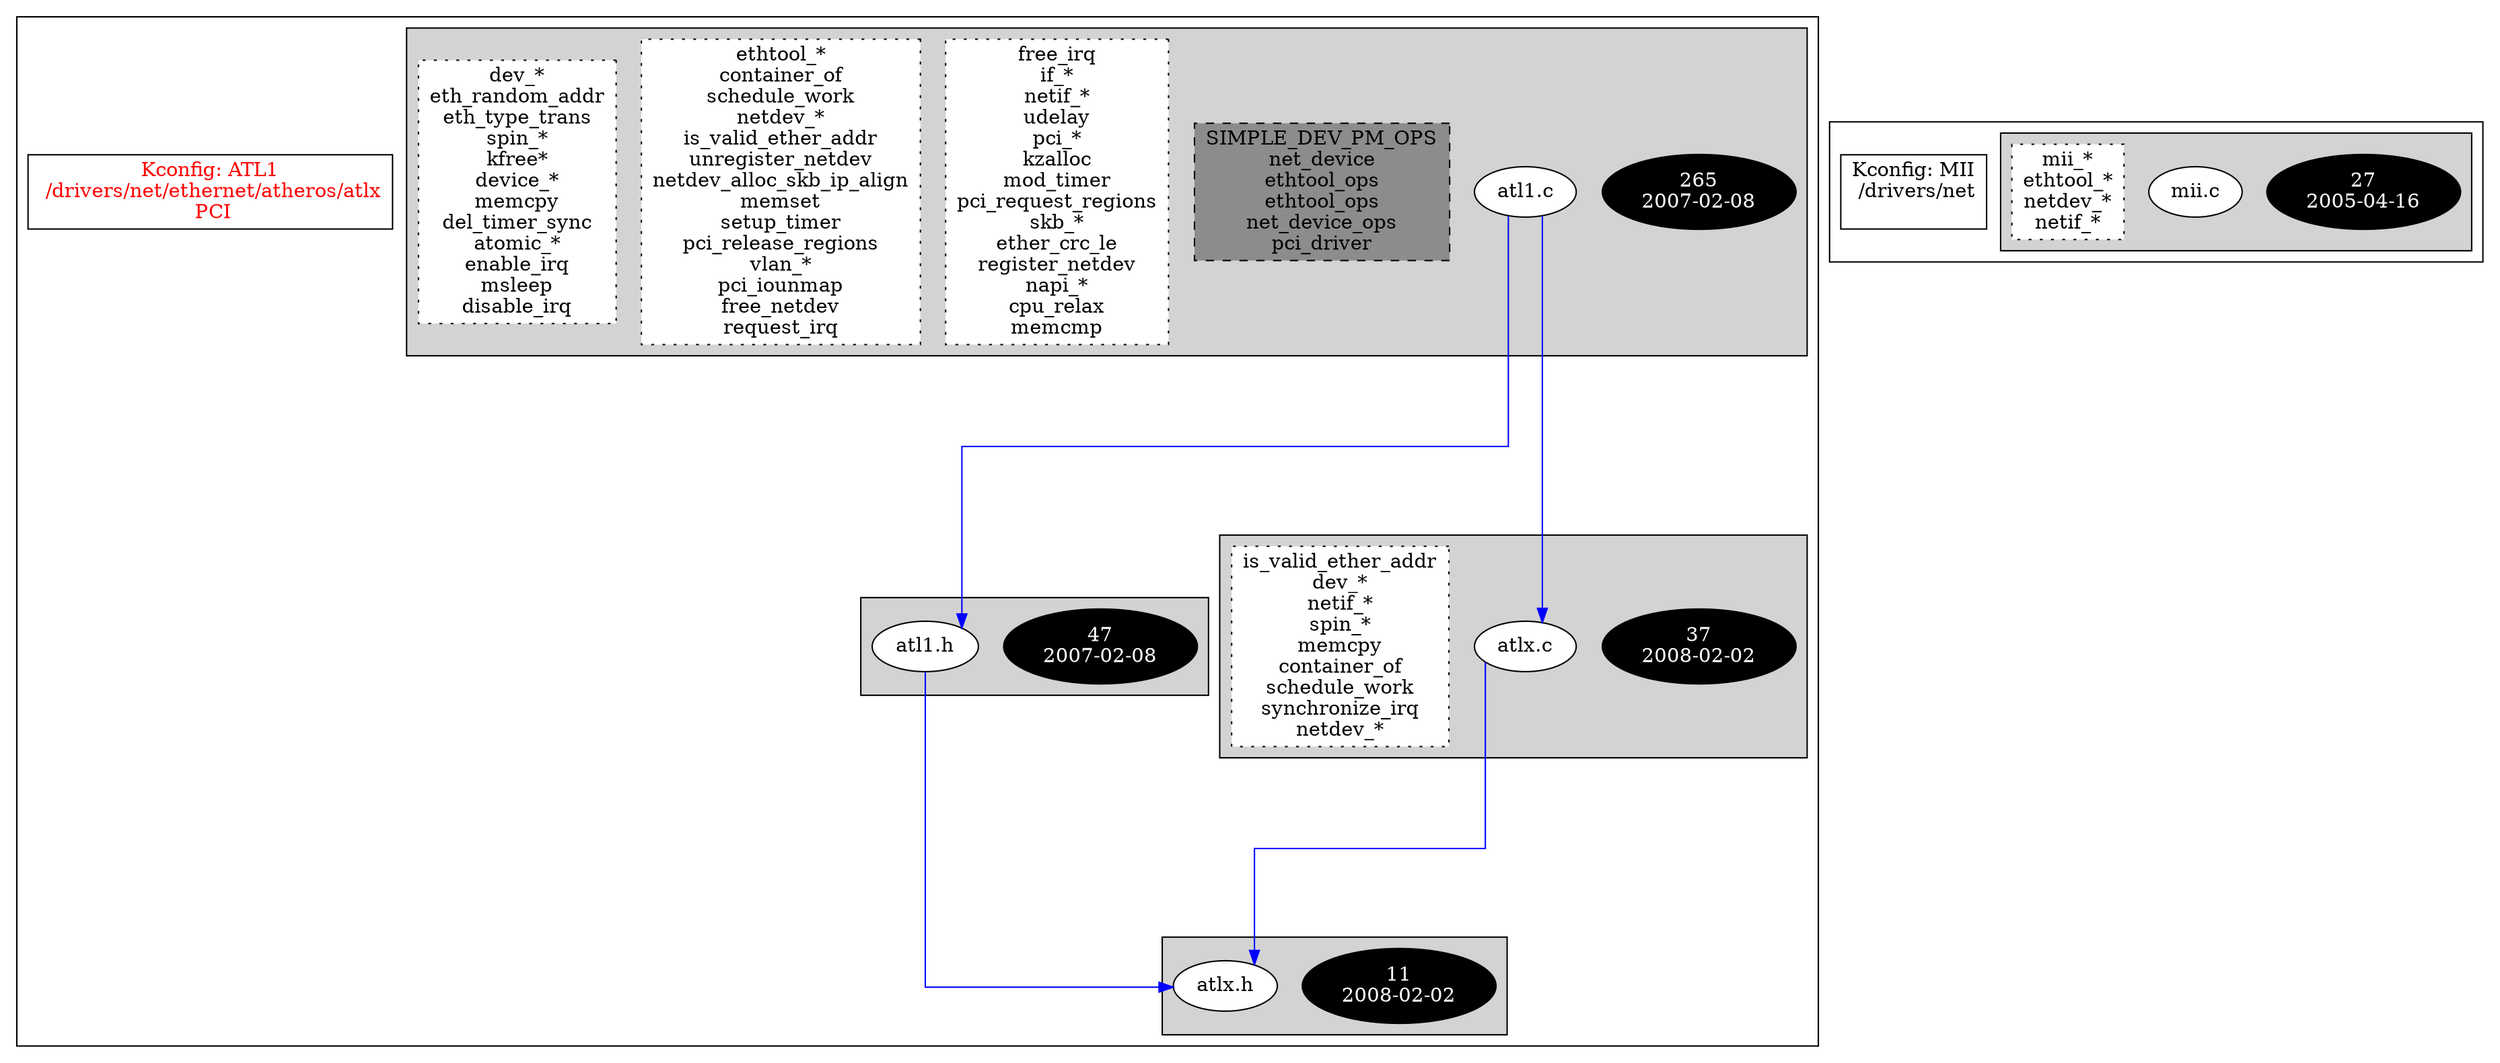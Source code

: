 digraph Driver {
	ranksep=2;
	splines=ortho;
	//Symbol: ATL1
	subgraph "cluster_ATL1"{
		subgraph "cluster_atl1.h" {
			style=filled
			"commit_atl1.h" [style=filled, fillcolor=black, fontcolor=white, label="47\n2007-02-08"];
			"atl1.h" [style=filled, fillcolor=white, fontcolor=black, label="atl1.h\n"];
		}
		subgraph "cluster_atlx.h" {
			style=filled
			"commit_atlx.h" [style=filled, fillcolor=black, fontcolor=white, label="11\n2008-02-02"];
			"atlx.h" [style=filled, fillcolor=white, fontcolor=black, label="atlx.h\n"];
		}
		subgraph "cluster_atlx.c" {
			style=filled
			"commit_atlx.c" [style=filled, fillcolor=black, fontcolor=white, label="37\n2008-02-02"];
			"atlx.c" [style=filled, fillcolor=white, fontcolor=black, label="atlx.c\n"];
			"funccall0-atlx.c" [style="filled,dotted" shape=box, fillcolor=white, fontcolor=black, label="is_valid_ether_addr\ndev_*\nnetif_*\nspin_*\nmemcpy\ncontainer_of\nschedule_work\nsynchronize_irq\nnetdev_*\n"];
		}
		subgraph "cluster_atl1.c" {
			style=filled
			"commit_atl1.c" [style=filled, fillcolor=black, fontcolor=white, label="265\n2007-02-08"];
			"atl1.c" [style=filled, fillcolor=white, fontcolor=black, label="atl1.c\n"];
			"structs-atl1.c" [style="filled,dashed" shape=box, fillcolor=grey55, fontcolor=black, label="SIMPLE_DEV_PM_OPS\nnet_device\nethtool_ops\nethtool_ops\nnet_device_ops\npci_driver\n"];
			"funccall3-atl1.c" [style="filled,dotted" shape=box, fillcolor=white, fontcolor=black, label="free_irq\nif_*\nnetif_*\nudelay\npci_*\nkzalloc\nmod_timer\npci_request_regions\nskb_*\nether_crc_le\nregister_netdev\nnapi_*\ncpu_relax\nmemcmp\n"];
			"funccall2-atl1.c" [style="filled,dotted" shape=box, fillcolor=white, fontcolor=black, label="ethtool_*\ncontainer_of\nschedule_work\nnetdev_*\nis_valid_ether_addr\nunregister_netdev\nnetdev_alloc_skb_ip_align\nmemset\nsetup_timer\npci_release_regions\nvlan_*\npci_iounmap\nfree_netdev\nrequest_irq\n"];
			"funccall1-atl1.c" [style="filled,dotted" shape=box, fillcolor=white, fontcolor=black, label="dev_*\neth_random_addr\neth_type_trans\nspin_*\nkfree*\ndevice_*\nmemcpy\ndel_timer_sync\natomic_*\nenable_irq\nmsleep\ndisable_irq\n"];
		}
		"K:ATL1" [label="Kconfig: ATL1\n /drivers/net/ethernet/atheros/atlx\n  PCI ", shape=box, fontcolor=red];
	}
	//Symbol: MII
	subgraph "cluster_MII"{
		subgraph "cluster_mii.c" {
			style=filled
			"commit_mii.c" [style=filled, fillcolor=black, fontcolor=white, label="27\n2005-04-16"];
			"mii.c" [style=filled, fillcolor=white, fontcolor=black, label="mii.c\n"];
			"funccall0-mii.c" [style="filled,dotted" shape=box, fillcolor=white, fontcolor=black, label="mii_*\nethtool_*\nnetdev_*\nnetif_*\n"];
		}
		"K:MII" [label="Kconfig: MII\n /drivers/net\n ", shape=box];
	}
"atl1.h" -> "atlx.h"[color=blue];
"atlx.c" -> "atlx.h"[color=blue];
"atl1.c" -> "atl1.h"[color=blue];
"atl1.c" -> "atlx.c"[color=blue];
}
